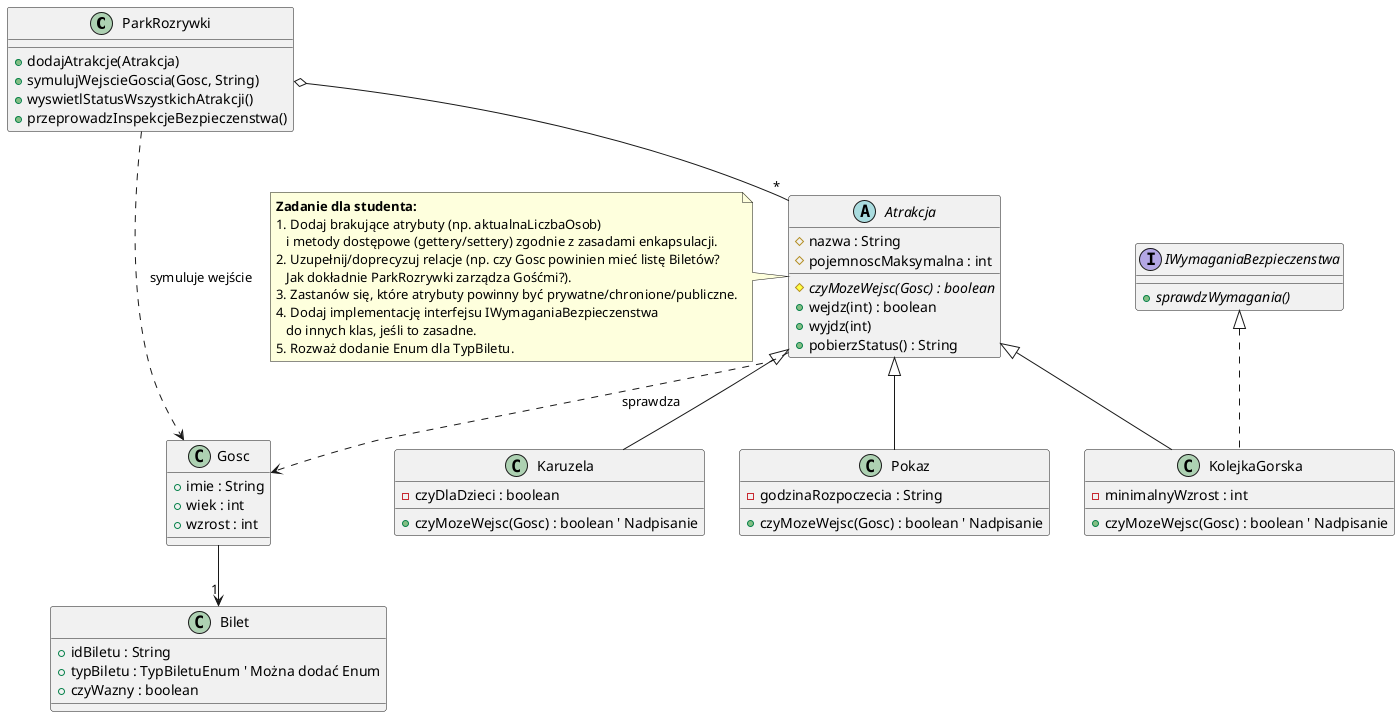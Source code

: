 @startuml g
' Diagram UML dla Systemu Zarządzania Parkiem Rozrywki - Wersja Uproszczona

' --- Klasy Główne ---

class ParkRozrywki {
  + dodajAtrakcje(Atrakcja)
  + symulujWejscieGoscia(Gosc, String)
  + wyswietlStatusWszystkichAtrakcji()
  + przeprowadzInspekcjeBezpieczenstwa()
}

abstract class Atrakcja {
  # nazwa : String
  # pojemnoscMaksymalna : int
  # {abstract} czyMozeWejsc(Gosc) : boolean
  + wejdz(int) : boolean
  + wyjdz(int)
  + pobierzStatus() : String
}

class Gosc {
  + imie : String
  + wiek : int
  + wzrost : int
}

class Bilet {
  + idBiletu : String
  + typBiletu : TypBiletuEnum ' Można dodać Enum
  + czyWazny : boolean
}

' --- Dziedziczenie Atrakcji ---

class KolejkaGorska extends Atrakcja {
  - minimalnyWzrost : int
  + czyMozeWejsc(Gosc) : boolean ' Nadpisanie
}

class Karuzela extends Atrakcja {
  - czyDlaDzieci : boolean
  + czyMozeWejsc(Gosc) : boolean ' Nadpisanie
}

class Pokaz extends Atrakcja {
  - godzinaRozpoczecia : String
  + czyMozeWejsc(Gosc) : boolean ' Nadpisanie
}

' --- Interfejs ---

interface IWymaganiaBezpieczenstwa {
  + {abstract} sprawdzWymagania()
}

' --- Relacje ---

' Park zawiera wiele Atrakcji (Agregacja)
ParkRozrywki o-- "*" Atrakcja

' Gosc ma jeden Bilet (Asocjacja/Kompozycja)
Gosc --> "1" Bilet

' KolejkaGorska implementuje IWymaganiaBezpieczenstwa
IWymaganiaBezpieczenstwa <|.. KolejkaGorska

' Atrakcja może potrzebować informacji o Gościu (Zależność/Asocjacja - do doprecyzowania)
Atrakcja ..> Gosc : "sprawdza"

' ParkRozrywki używa Gości (Zależność - do doprecyzowania)
ParkRozrywki ..> Gosc : "symuluje wejście"


' --- Uwagi dla Studentów (można je usunąć przed przekazaniem) ---
note left of Atrakcja
  **Zadanie dla studenta:**
  1. Dodaj brakujące atrybuty (np. aktualnaLiczbaOsob)
     i metody dostępowe (gettery/settery) zgodnie z zasadami enkapsulacji.
  2. Uzupełnij/doprecyzuj relacje (np. czy Gosc powinien mieć listę Biletów?
     Jak dokładnie ParkRozrywki zarządza Gośćmi?).
  3. Zastanów się, które atrybuty powinny być prywatne/chronione/publiczne.
  4. Dodaj implementację interfejsu IWymaganiaBezpieczenstwa
     do innych klas, jeśli to zasadne.
  5. Rozważ dodanie Enum dla TypBiletu.
end note

@enduml